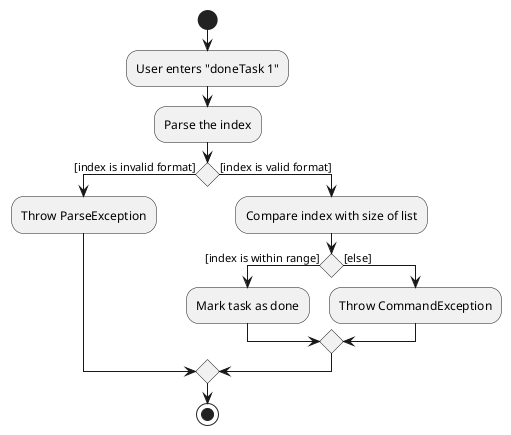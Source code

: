 @startuml
start
:User enters "doneTask 1";

:Parse the index;
if () then ([index is invalid format])
    :Throw ParseException;
else([index is valid format])
    :Compare index with size of list;
    if () then ([index is within range])
        :Mark task as done;
    else ([else])
        :Throw CommandException;

    endif
endif
stop
@enduml
